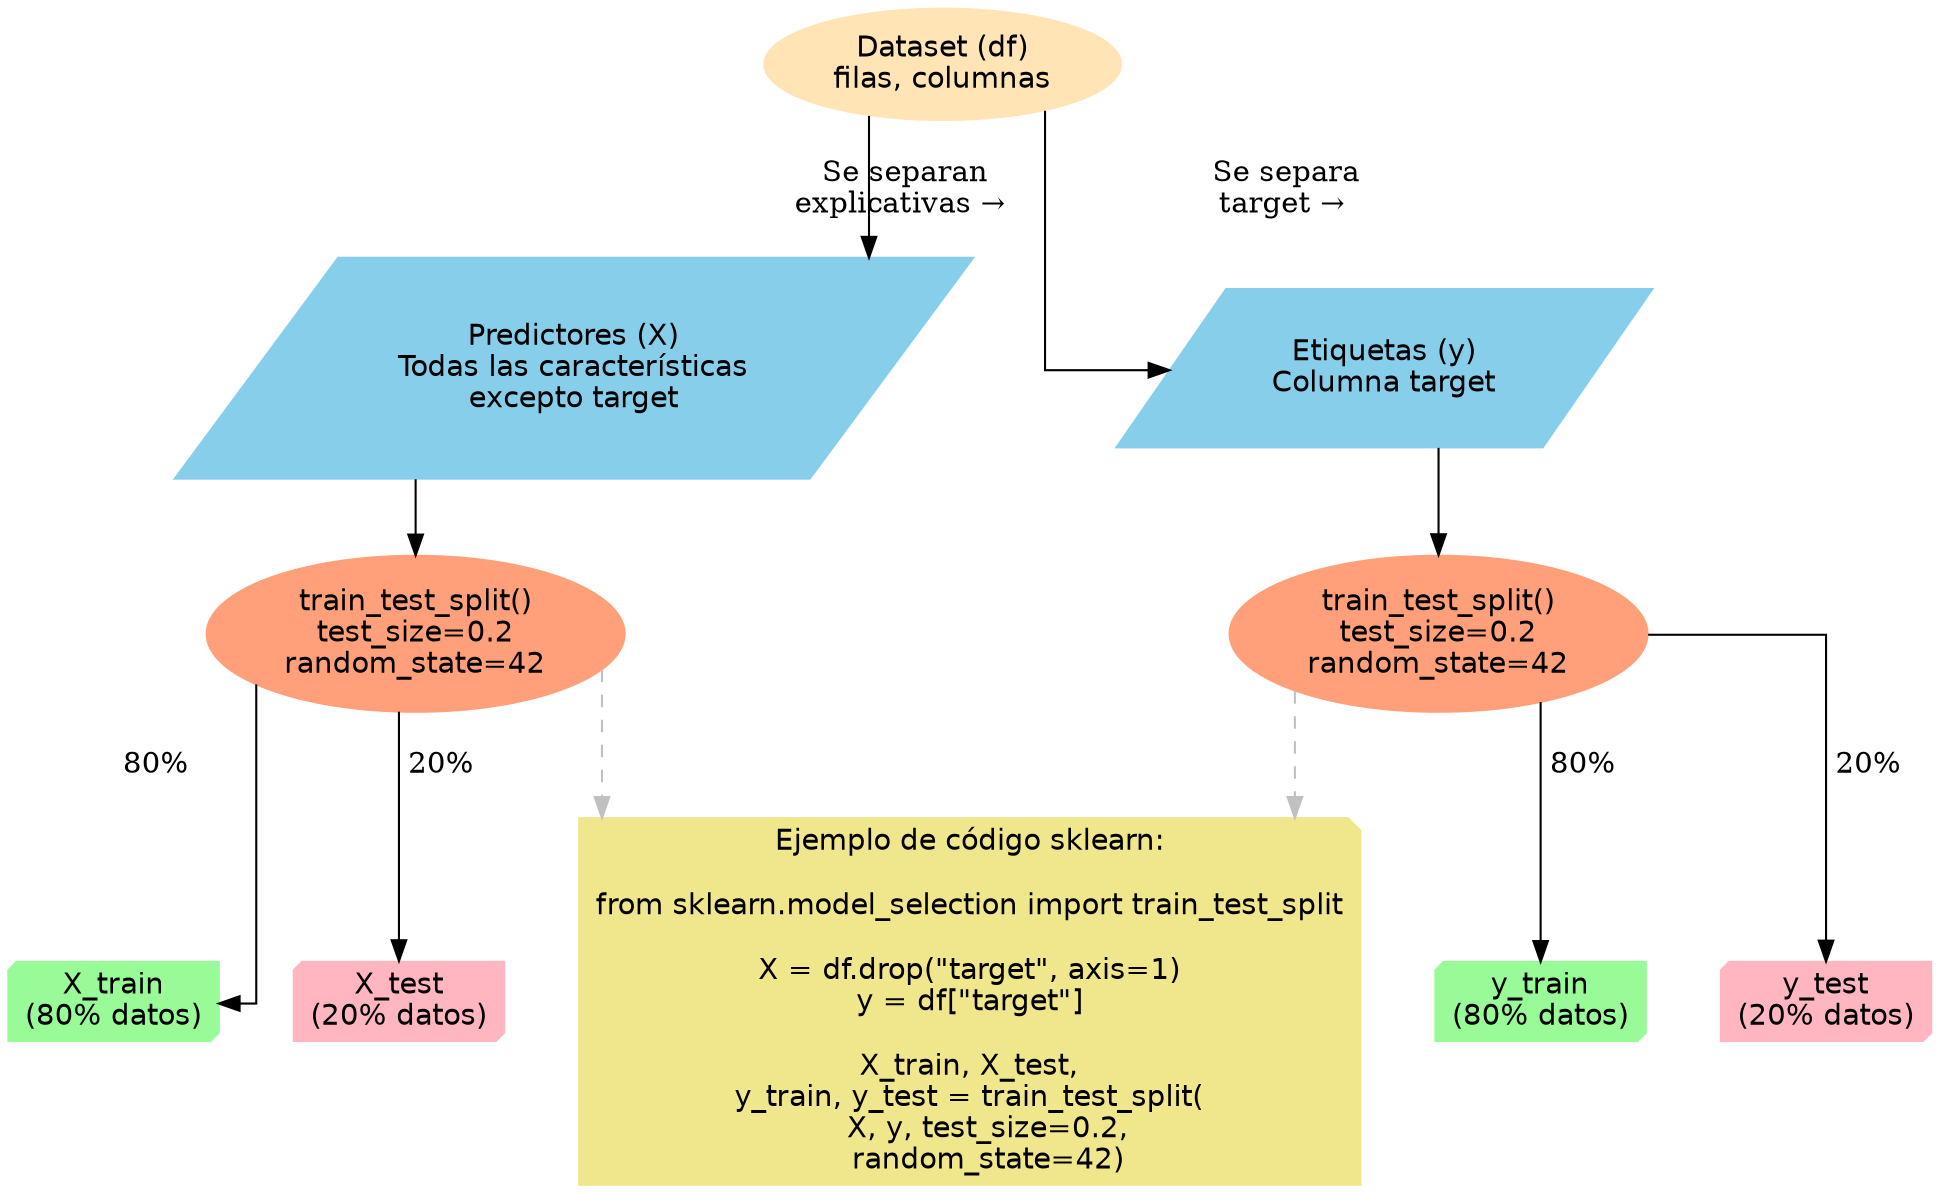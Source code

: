 digraph Data_Split {
	nodesep=0.5 rankdir=TB splines=ortho
	node [fontname=Helvetica shape=rectangle style=filled]
	D [label="Dataset (df)
filas, columnas" color="#FFE4B5" shape=ellipse]
	X [label="Predictores (X)
Todas las características
excepto target" color="#87CEEB" shape=parallelogram]
	y [label="Etiquetas (y)
Columna target" color="#87CEEB" shape=parallelogram]
	S1 [label="train_test_split()
test_size=0.2
random_state=42" color="#FFA07A" shape=oval]
	S2 [label="train_test_split()
test_size=0.2
random_state=42" color="#FFA07A" shape=oval]
	X_train [label="X_train
(80% datos)" color="#98FB98" shape=box3d]
	X_test [label="X_test
(20% datos)" color="#FFB6C1" shape=box3d]
	y_train [label="y_train
(80% datos)" color="#98FB98" shape=box3d]
	y_test [label="y_test
(20% datos)" color="#FFB6C1" shape=box3d]
	D -> X [label=" Se separan
explicativas →"]
	D -> y [label=" Se separa
target →"]
	X -> S1
	S1 -> X_train [label=" 80%"]
	S1 -> X_test [label=" 20%"]
	y -> S2
	S2 -> y_train [label=" 80%"]
	S2 -> y_test [label=" 20%"]
	code [label="Ejemplo de código sklearn:

from sklearn.model_selection import train_test_split

X = df.drop(\"target\", axis=1)
y = df[\"target\"]

X_train, X_test,
y_train, y_test = train_test_split(
    X, y, test_size=0.2,
    random_state=42)" color="#F0E68C" shape=note]
	S1 -> code [color=gray style=dashed]
	S2 -> code [color=gray style=dashed]
}
